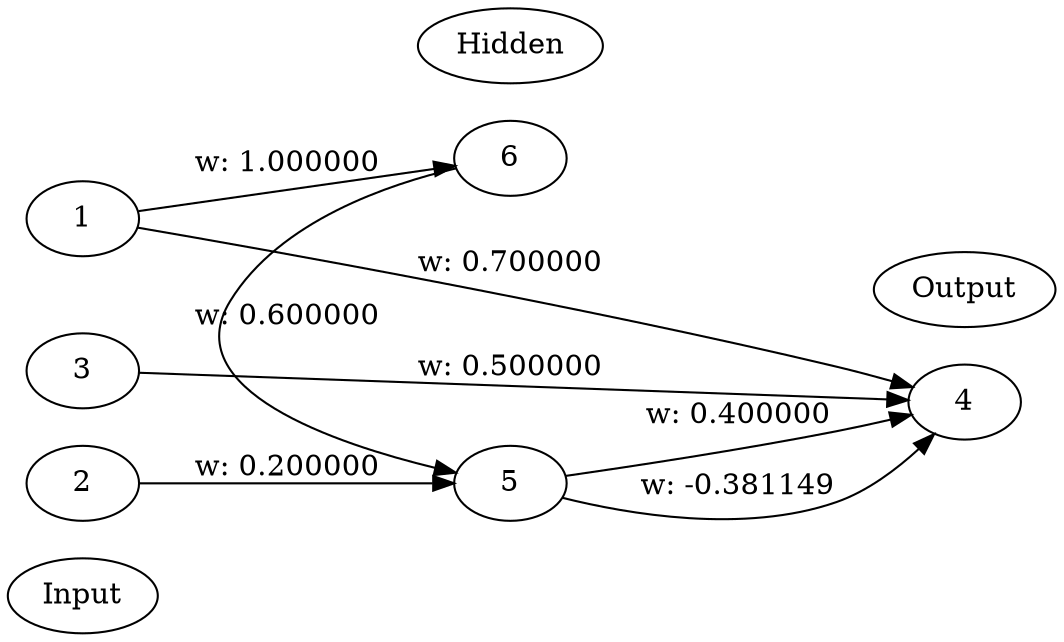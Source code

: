 digraph Genome {
  rankdir=LR;
  {rank=same; Input; 1; 2; 3; }
  {rank=same; Hidden; 5; 6; }
  {rank=same; Output; 4; }
  1 -> 4 [label="w: 0.700000"];
  3 -> 4 [label="w: 0.500000"];
  2 -> 5 [label="w: 0.200000"];
  5 -> 4 [label="w: 0.400000"];
  5 -> 4 [label="w: -0.381149"];
  1 -> 6 [label="w: 1.000000"];
  6 -> 5 [label="w: 0.600000"];
}
